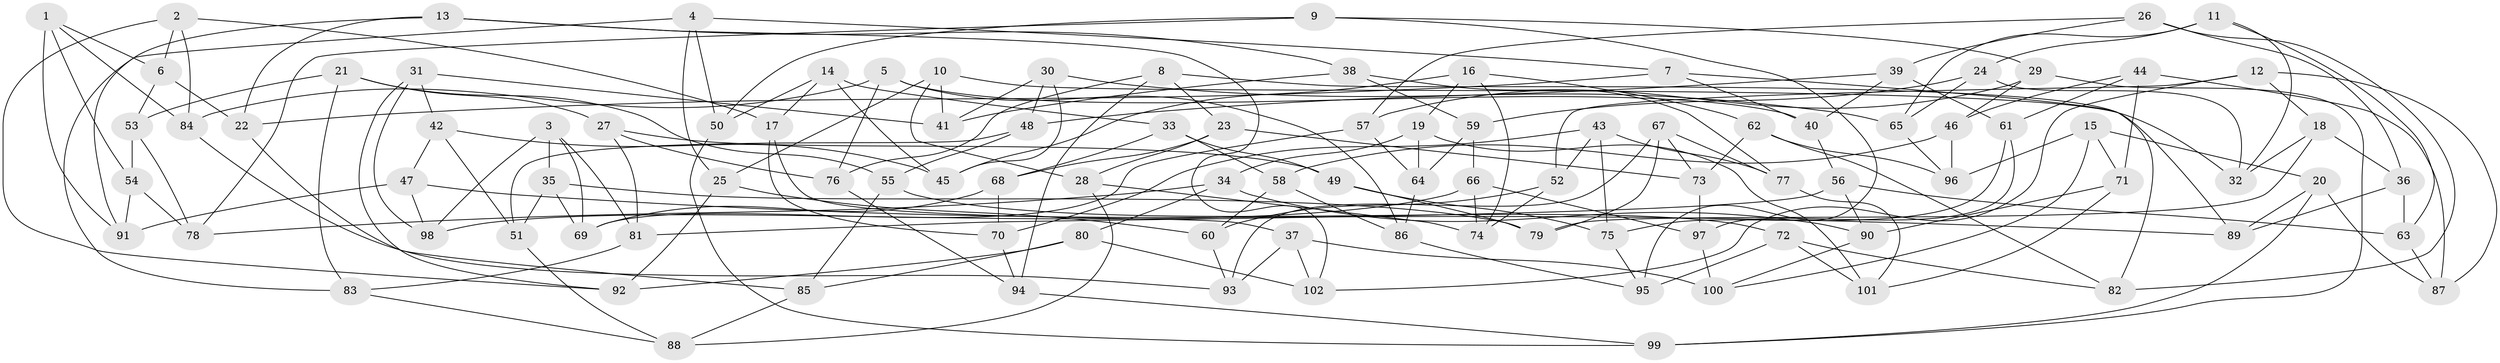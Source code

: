 // coarse degree distribution, {6: 0.0136986301369863, 11: 0.0273972602739726, 4: 0.8493150684931506, 5: 0.0136986301369863, 3: 0.0410958904109589, 10: 0.0136986301369863, 12: 0.0410958904109589}
// Generated by graph-tools (version 1.1) at 2025/53/03/04/25 22:53:55]
// undirected, 102 vertices, 204 edges
graph export_dot {
  node [color=gray90,style=filled];
  1;
  2;
  3;
  4;
  5;
  6;
  7;
  8;
  9;
  10;
  11;
  12;
  13;
  14;
  15;
  16;
  17;
  18;
  19;
  20;
  21;
  22;
  23;
  24;
  25;
  26;
  27;
  28;
  29;
  30;
  31;
  32;
  33;
  34;
  35;
  36;
  37;
  38;
  39;
  40;
  41;
  42;
  43;
  44;
  45;
  46;
  47;
  48;
  49;
  50;
  51;
  52;
  53;
  54;
  55;
  56;
  57;
  58;
  59;
  60;
  61;
  62;
  63;
  64;
  65;
  66;
  67;
  68;
  69;
  70;
  71;
  72;
  73;
  74;
  75;
  76;
  77;
  78;
  79;
  80;
  81;
  82;
  83;
  84;
  85;
  86;
  87;
  88;
  89;
  90;
  91;
  92;
  93;
  94;
  95;
  96;
  97;
  98;
  99;
  100;
  101;
  102;
  1 -- 6;
  1 -- 84;
  1 -- 91;
  1 -- 54;
  2 -- 84;
  2 -- 92;
  2 -- 17;
  2 -- 6;
  3 -- 81;
  3 -- 35;
  3 -- 98;
  3 -- 69;
  4 -- 83;
  4 -- 50;
  4 -- 25;
  4 -- 7;
  5 -- 86;
  5 -- 84;
  5 -- 40;
  5 -- 76;
  6 -- 22;
  6 -- 53;
  7 -- 82;
  7 -- 22;
  7 -- 40;
  8 -- 89;
  8 -- 94;
  8 -- 76;
  8 -- 23;
  9 -- 29;
  9 -- 50;
  9 -- 78;
  9 -- 95;
  10 -- 41;
  10 -- 28;
  10 -- 32;
  10 -- 25;
  11 -- 65;
  11 -- 32;
  11 -- 24;
  11 -- 63;
  12 -- 52;
  12 -- 87;
  12 -- 102;
  12 -- 18;
  13 -- 22;
  13 -- 91;
  13 -- 102;
  13 -- 38;
  14 -- 50;
  14 -- 33;
  14 -- 17;
  14 -- 45;
  15 -- 20;
  15 -- 71;
  15 -- 100;
  15 -- 96;
  16 -- 45;
  16 -- 19;
  16 -- 74;
  16 -- 62;
  17 -- 70;
  17 -- 37;
  18 -- 32;
  18 -- 36;
  18 -- 79;
  19 -- 64;
  19 -- 34;
  19 -- 101;
  20 -- 87;
  20 -- 99;
  20 -- 89;
  21 -- 83;
  21 -- 27;
  21 -- 53;
  21 -- 55;
  22 -- 85;
  23 -- 28;
  23 -- 73;
  23 -- 68;
  24 -- 32;
  24 -- 59;
  24 -- 65;
  25 -- 92;
  25 -- 60;
  26 -- 36;
  26 -- 57;
  26 -- 39;
  26 -- 82;
  27 -- 49;
  27 -- 76;
  27 -- 81;
  28 -- 74;
  28 -- 88;
  29 -- 46;
  29 -- 57;
  29 -- 99;
  30 -- 48;
  30 -- 65;
  30 -- 45;
  30 -- 41;
  31 -- 42;
  31 -- 98;
  31 -- 41;
  31 -- 92;
  33 -- 68;
  33 -- 58;
  33 -- 49;
  34 -- 80;
  34 -- 78;
  34 -- 90;
  35 -- 51;
  35 -- 79;
  35 -- 69;
  36 -- 89;
  36 -- 63;
  37 -- 93;
  37 -- 100;
  37 -- 102;
  38 -- 41;
  38 -- 59;
  38 -- 77;
  39 -- 40;
  39 -- 61;
  39 -- 48;
  40 -- 56;
  42 -- 45;
  42 -- 51;
  42 -- 47;
  43 -- 75;
  43 -- 77;
  43 -- 70;
  43 -- 52;
  44 -- 71;
  44 -- 87;
  44 -- 46;
  44 -- 61;
  46 -- 58;
  46 -- 96;
  47 -- 89;
  47 -- 91;
  47 -- 98;
  48 -- 51;
  48 -- 55;
  49 -- 79;
  49 -- 75;
  50 -- 99;
  51 -- 88;
  52 -- 74;
  52 -- 60;
  53 -- 54;
  53 -- 78;
  54 -- 91;
  54 -- 78;
  55 -- 72;
  55 -- 85;
  56 -- 90;
  56 -- 81;
  56 -- 63;
  57 -- 64;
  57 -- 69;
  58 -- 86;
  58 -- 60;
  59 -- 66;
  59 -- 64;
  60 -- 93;
  61 -- 97;
  61 -- 75;
  62 -- 82;
  62 -- 96;
  62 -- 73;
  63 -- 87;
  64 -- 86;
  65 -- 96;
  66 -- 74;
  66 -- 97;
  66 -- 98;
  67 -- 93;
  67 -- 77;
  67 -- 73;
  67 -- 79;
  68 -- 69;
  68 -- 70;
  70 -- 94;
  71 -- 90;
  71 -- 101;
  72 -- 82;
  72 -- 101;
  72 -- 95;
  73 -- 97;
  75 -- 95;
  76 -- 94;
  77 -- 101;
  80 -- 92;
  80 -- 102;
  80 -- 85;
  81 -- 83;
  83 -- 88;
  84 -- 93;
  85 -- 88;
  86 -- 95;
  90 -- 100;
  94 -- 99;
  97 -- 100;
}
